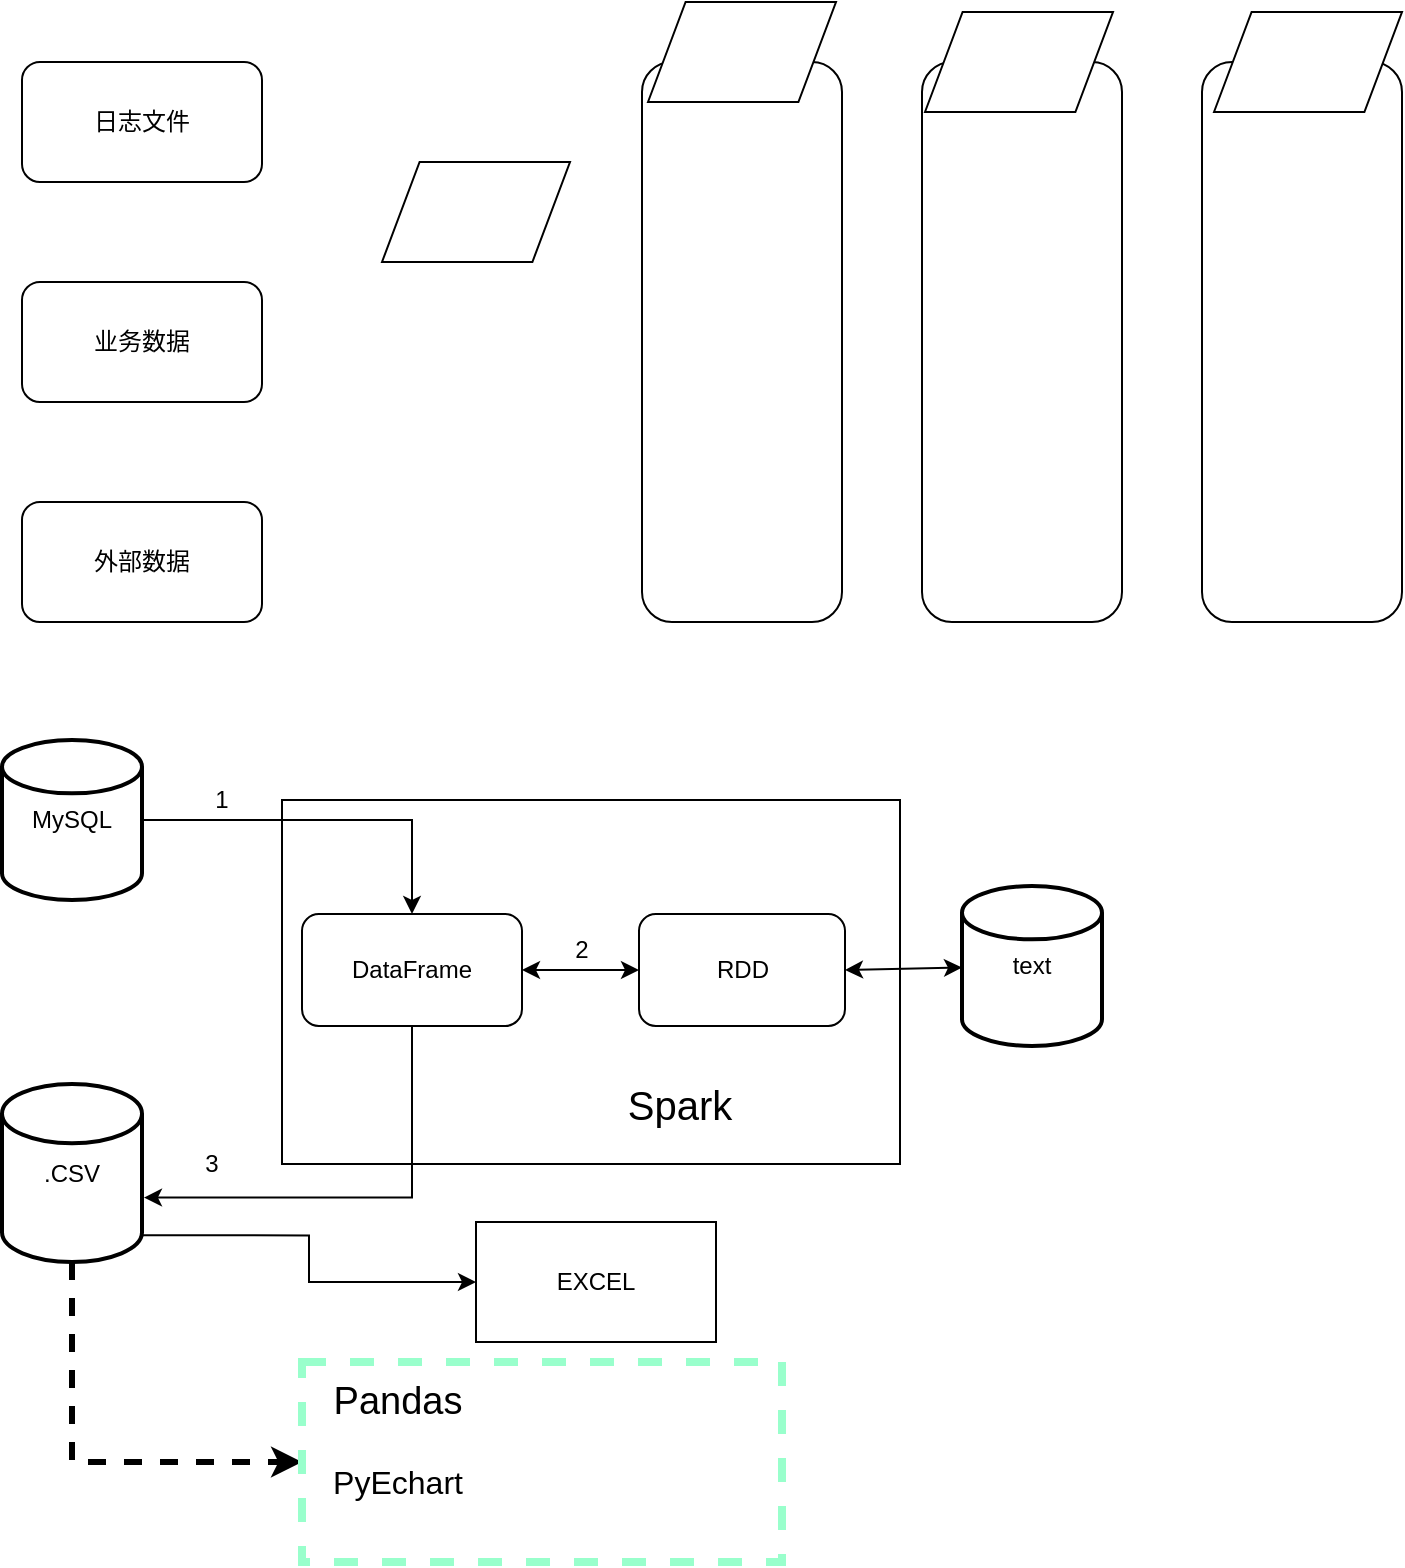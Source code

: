 <mxfile version="12.1.3" type="github" pages="2">
  <diagram id="YPdFFoNSkU-BhggKH9zJ" name="Page-1">
    <mxGraphModel dx="1422" dy="762" grid="1" gridSize="10" guides="1" tooltips="1" connect="1" arrows="1" fold="1" page="1" pageScale="1" pageWidth="827" pageHeight="1169" math="0" shadow="0">
      <root>
        <mxCell id="0"/>
        <mxCell id="1" parent="0"/>
        <mxCell id="L0vpKf_ZIDTtlPEI8eBn-1" value="" style="rounded=0;whiteSpace=wrap;html=1;" parent="1" vertex="1">
          <mxGeometry x="170" y="499" width="309" height="182" as="geometry"/>
        </mxCell>
        <mxCell id="H906i7A97Ch17yFVe4mF-1" value="日志文件" style="rounded=1;whiteSpace=wrap;html=1;" parent="1" vertex="1">
          <mxGeometry x="40" y="130" width="120" height="60" as="geometry"/>
        </mxCell>
        <mxCell id="H906i7A97Ch17yFVe4mF-3" value="业务数据" style="rounded=1;whiteSpace=wrap;html=1;" parent="1" vertex="1">
          <mxGeometry x="40" y="240" width="120" height="60" as="geometry"/>
        </mxCell>
        <mxCell id="H906i7A97Ch17yFVe4mF-4" value="外部数据" style="rounded=1;whiteSpace=wrap;html=1;" parent="1" vertex="1">
          <mxGeometry x="40" y="350" width="120" height="60" as="geometry"/>
        </mxCell>
        <mxCell id="H906i7A97Ch17yFVe4mF-6" value="" style="rounded=1;whiteSpace=wrap;html=1;" parent="1" vertex="1">
          <mxGeometry x="350" y="130" width="100" height="280" as="geometry"/>
        </mxCell>
        <mxCell id="H906i7A97Ch17yFVe4mF-7" value="" style="rounded=1;whiteSpace=wrap;html=1;" parent="1" vertex="1">
          <mxGeometry x="490" y="130" width="100" height="280" as="geometry"/>
        </mxCell>
        <mxCell id="H906i7A97Ch17yFVe4mF-8" value="" style="rounded=1;whiteSpace=wrap;html=1;" parent="1" vertex="1">
          <mxGeometry x="630" y="130" width="100" height="280" as="geometry"/>
        </mxCell>
        <mxCell id="H906i7A97Ch17yFVe4mF-10" value="" style="shape=parallelogram;perimeter=parallelogramPerimeter;whiteSpace=wrap;html=1;" parent="1" vertex="1">
          <mxGeometry x="220" y="180" width="94" height="50" as="geometry"/>
        </mxCell>
        <mxCell id="H906i7A97Ch17yFVe4mF-11" value="" style="shape=parallelogram;perimeter=parallelogramPerimeter;whiteSpace=wrap;html=1;" parent="1" vertex="1">
          <mxGeometry x="353" y="100" width="94" height="50" as="geometry"/>
        </mxCell>
        <mxCell id="H906i7A97Ch17yFVe4mF-12" value="" style="shape=parallelogram;perimeter=parallelogramPerimeter;whiteSpace=wrap;html=1;" parent="1" vertex="1">
          <mxGeometry x="491.5" y="105" width="94" height="50" as="geometry"/>
        </mxCell>
        <mxCell id="H906i7A97Ch17yFVe4mF-13" value="" style="shape=parallelogram;perimeter=parallelogramPerimeter;whiteSpace=wrap;html=1;" parent="1" vertex="1">
          <mxGeometry x="636" y="105" width="94" height="50" as="geometry"/>
        </mxCell>
        <mxCell id="L0vpKf_ZIDTtlPEI8eBn-6" style="edgeStyle=orthogonalEdgeStyle;rounded=0;orthogonalLoop=1;jettySize=auto;html=1;exitX=1;exitY=0.5;exitDx=0;exitDy=0;exitPerimeter=0;entryX=0.5;entryY=0;entryDx=0;entryDy=0;" parent="1" source="vHibd_SFrWm72vj2sDrq-3" target="vHibd_SFrWm72vj2sDrq-4" edge="1">
          <mxGeometry relative="1" as="geometry"/>
        </mxCell>
        <mxCell id="vHibd_SFrWm72vj2sDrq-3" value="MySQL" style="strokeWidth=2;html=1;shape=mxgraph.flowchart.database;whiteSpace=wrap;" parent="1" vertex="1">
          <mxGeometry x="30" y="469" width="70" height="80" as="geometry"/>
        </mxCell>
        <mxCell id="L0vpKf_ZIDTtlPEI8eBn-27" style="edgeStyle=orthogonalEdgeStyle;rounded=0;orthogonalLoop=1;jettySize=auto;html=1;exitX=0.5;exitY=1;exitDx=0;exitDy=0;entryX=1.014;entryY=0.638;entryDx=0;entryDy=0;entryPerimeter=0;" parent="1" source="vHibd_SFrWm72vj2sDrq-4" target="vHibd_SFrWm72vj2sDrq-7" edge="1">
          <mxGeometry relative="1" as="geometry"/>
        </mxCell>
        <mxCell id="vHibd_SFrWm72vj2sDrq-4" value="DataFrame" style="rounded=1;whiteSpace=wrap;html=1;" parent="1" vertex="1">
          <mxGeometry x="180" y="556" width="110" height="56" as="geometry"/>
        </mxCell>
        <mxCell id="vHibd_SFrWm72vj2sDrq-5" value="RDD" style="rounded=1;whiteSpace=wrap;html=1;" parent="1" vertex="1">
          <mxGeometry x="348.5" y="556" width="103" height="56" as="geometry"/>
        </mxCell>
        <mxCell id="L0vpKf_ZIDTtlPEI8eBn-35" style="edgeStyle=orthogonalEdgeStyle;rounded=0;orthogonalLoop=1;jettySize=auto;html=1;entryX=0;entryY=0.5;entryDx=0;entryDy=0;exitX=0.5;exitY=1;exitDx=0;exitDy=0;exitPerimeter=0;dashed=1;strokeWidth=3;" parent="1" source="vHibd_SFrWm72vj2sDrq-7" target="L0vpKf_ZIDTtlPEI8eBn-34" edge="1">
          <mxGeometry relative="1" as="geometry"/>
        </mxCell>
        <mxCell id="L0vpKf_ZIDTtlPEI8eBn-39" style="edgeStyle=orthogonalEdgeStyle;rounded=0;orthogonalLoop=1;jettySize=auto;html=1;exitX=1;exitY=0.85;exitDx=0;exitDy=0;exitPerimeter=0;entryX=0;entryY=0.5;entryDx=0;entryDy=0;strokeWidth=1;" parent="1" source="vHibd_SFrWm72vj2sDrq-7" target="L0vpKf_ZIDTtlPEI8eBn-38" edge="1">
          <mxGeometry relative="1" as="geometry"/>
        </mxCell>
        <mxCell id="vHibd_SFrWm72vj2sDrq-7" value=".CSV" style="strokeWidth=2;html=1;shape=mxgraph.flowchart.database;whiteSpace=wrap;" parent="1" vertex="1">
          <mxGeometry x="30" y="641" width="70" height="89" as="geometry"/>
        </mxCell>
        <mxCell id="vHibd_SFrWm72vj2sDrq-8" value="text" style="strokeWidth=2;html=1;shape=mxgraph.flowchart.database;whiteSpace=wrap;" parent="1" vertex="1">
          <mxGeometry x="510" y="542" width="70" height="80" as="geometry"/>
        </mxCell>
        <mxCell id="vHibd_SFrWm72vj2sDrq-16" value="" style="endArrow=classic;startArrow=classic;html=1;exitX=1;exitY=0.5;exitDx=0;exitDy=0;entryX=0;entryY=0.5;entryDx=0;entryDy=0;" parent="1" source="vHibd_SFrWm72vj2sDrq-4" target="vHibd_SFrWm72vj2sDrq-5" edge="1">
          <mxGeometry width="50" height="50" relative="1" as="geometry">
            <mxPoint x="300" y="690" as="sourcePoint"/>
            <mxPoint x="350" y="640" as="targetPoint"/>
          </mxGeometry>
        </mxCell>
        <mxCell id="vHibd_SFrWm72vj2sDrq-18" value="" style="endArrow=classic;startArrow=classic;html=1;exitX=1;exitY=0.5;exitDx=0;exitDy=0;" parent="1" source="vHibd_SFrWm72vj2sDrq-5" target="vHibd_SFrWm72vj2sDrq-8" edge="1">
          <mxGeometry width="50" height="50" relative="1" as="geometry">
            <mxPoint x="470" y="650" as="sourcePoint"/>
            <mxPoint x="520" y="600" as="targetPoint"/>
          </mxGeometry>
        </mxCell>
        <mxCell id="L0vpKf_ZIDTtlPEI8eBn-2" value="&lt;font style=&quot;font-size: 20px&quot;&gt;Spark&lt;/font&gt;" style="text;html=1;strokeColor=none;fillColor=none;align=center;verticalAlign=middle;whiteSpace=wrap;rounded=0;" parent="1" vertex="1">
          <mxGeometry x="348.5" y="641" width="40" height="20" as="geometry"/>
        </mxCell>
        <mxCell id="L0vpKf_ZIDTtlPEI8eBn-12" value="1" style="text;html=1;strokeColor=none;fillColor=none;align=center;verticalAlign=middle;whiteSpace=wrap;rounded=0;" parent="1" vertex="1">
          <mxGeometry x="120" y="489" width="40" height="20" as="geometry"/>
        </mxCell>
        <mxCell id="L0vpKf_ZIDTtlPEI8eBn-29" value="2" style="text;html=1;strokeColor=none;fillColor=none;align=center;verticalAlign=middle;whiteSpace=wrap;rounded=0;" parent="1" vertex="1">
          <mxGeometry x="299.5" y="564" width="40" height="20" as="geometry"/>
        </mxCell>
        <mxCell id="L0vpKf_ZIDTtlPEI8eBn-30" value="3" style="text;html=1;strokeColor=none;fillColor=none;align=center;verticalAlign=middle;whiteSpace=wrap;rounded=0;" parent="1" vertex="1">
          <mxGeometry x="115" y="671" width="40" height="20" as="geometry"/>
        </mxCell>
        <mxCell id="L0vpKf_ZIDTtlPEI8eBn-34" value="" style="rounded=0;whiteSpace=wrap;html=1;dashed=1;strokeColor=#99FFCC;strokeWidth=4;" parent="1" vertex="1">
          <mxGeometry x="180" y="780" width="240" height="100" as="geometry"/>
        </mxCell>
        <mxCell id="L0vpKf_ZIDTtlPEI8eBn-36" value="&lt;font style=&quot;font-size: 19px&quot;&gt;Pandas&lt;/font&gt;" style="text;html=1;align=center;verticalAlign=middle;whiteSpace=wrap;rounded=0;dashed=1;" parent="1" vertex="1">
          <mxGeometry x="203" y="790" width="50" height="20" as="geometry"/>
        </mxCell>
        <mxCell id="L0vpKf_ZIDTtlPEI8eBn-37" value="&lt;font style=&quot;font-size: 16px&quot;&gt;PyEchart&lt;/font&gt;" style="text;html=1;strokeColor=none;fillColor=none;align=center;verticalAlign=middle;whiteSpace=wrap;rounded=0;dashed=1;" parent="1" vertex="1">
          <mxGeometry x="208" y="830" width="40" height="20" as="geometry"/>
        </mxCell>
        <mxCell id="L0vpKf_ZIDTtlPEI8eBn-38" value="EXCEL" style="rounded=0;whiteSpace=wrap;html=1;strokeColor=#000000;strokeWidth=1;" parent="1" vertex="1">
          <mxGeometry x="267" y="710" width="120" height="60" as="geometry"/>
        </mxCell>
      </root>
    </mxGraphModel>
  </diagram>
  <diagram id="d9pKxJTiTwgIbFAn0aTv" name="Page-2">
    <mxGraphModel dx="1422" dy="1931" grid="1" gridSize="10" guides="1" tooltips="1" connect="1" arrows="1" fold="1" page="1" pageScale="1" pageWidth="827" pageHeight="1169" math="0" shadow="0">
      <root>
        <mxCell id="JYGuztTLeHIkRcILPIlH-0"/>
        <mxCell id="JYGuztTLeHIkRcILPIlH-1" parent="JYGuztTLeHIkRcILPIlH-0"/>
        <mxCell id="JYGuztTLeHIkRcILPIlH-52" value="" style="rounded=0;whiteSpace=wrap;html=1;dashed=1;strokeWidth=4;" vertex="1" parent="JYGuztTLeHIkRcILPIlH-1">
          <mxGeometry x="100" y="-830" width="605" height="430" as="geometry"/>
        </mxCell>
        <mxCell id="JYGuztTLeHIkRcILPIlH-2" style="edgeStyle=orthogonalEdgeStyle;rounded=0;orthogonalLoop=1;jettySize=auto;html=1;exitX=0.5;exitY=1;exitDx=0;exitDy=0;entryX=0.5;entryY=0;entryDx=0;entryDy=0;" edge="1" parent="JYGuztTLeHIkRcILPIlH-1" source="JYGuztTLeHIkRcILPIlH-3" target="JYGuztTLeHIkRcILPIlH-6">
          <mxGeometry relative="1" as="geometry"/>
        </mxCell>
        <mxCell id="JYGuztTLeHIkRcILPIlH-3" value="仪器类型分类" style="rounded=1;whiteSpace=wrap;html=1;fillColor=#dae8fc;strokeColor=#6c8ebf;" vertex="1" parent="JYGuztTLeHIkRcILPIlH-1">
          <mxGeometry x="345" y="-1150" width="120" height="60" as="geometry"/>
        </mxCell>
        <mxCell id="JYGuztTLeHIkRcILPIlH-4" style="edgeStyle=orthogonalEdgeStyle;rounded=0;orthogonalLoop=1;jettySize=auto;html=1;exitX=0.5;exitY=1;exitDx=0;exitDy=0;entryX=0.5;entryY=0;entryDx=0;entryDy=0;" edge="1" parent="JYGuztTLeHIkRcILPIlH-1" source="JYGuztTLeHIkRcILPIlH-6" target="JYGuztTLeHIkRcILPIlH-8">
          <mxGeometry relative="1" as="geometry"/>
        </mxCell>
        <mxCell id="JYGuztTLeHIkRcILPIlH-5" style="edgeStyle=orthogonalEdgeStyle;rounded=0;orthogonalLoop=1;jettySize=auto;html=1;exitX=1;exitY=0.5;exitDx=0;exitDy=0;" edge="1" parent="JYGuztTLeHIkRcILPIlH-1" source="JYGuztTLeHIkRcILPIlH-6" target="JYGuztTLeHIkRcILPIlH-9">
          <mxGeometry relative="1" as="geometry"/>
        </mxCell>
        <mxCell id="JYGuztTLeHIkRcILPIlH-6" value="仪器ID分类" style="rounded=1;whiteSpace=wrap;html=1;fillColor=#dae8fc;strokeColor=#6c8ebf;" vertex="1" parent="JYGuztTLeHIkRcILPIlH-1">
          <mxGeometry x="245" y="-1040" width="120" height="60" as="geometry"/>
        </mxCell>
        <mxCell id="JYGuztTLeHIkRcILPIlH-7" style="edgeStyle=orthogonalEdgeStyle;rounded=0;orthogonalLoop=1;jettySize=auto;html=1;exitX=1;exitY=0.5;exitDx=0;exitDy=0;entryX=0;entryY=0.5;entryDx=0;entryDy=0;" edge="1" parent="JYGuztTLeHIkRcILPIlH-1" source="JYGuztTLeHIkRcILPIlH-8" target="JYGuztTLeHIkRcILPIlH-10">
          <mxGeometry relative="1" as="geometry"/>
        </mxCell>
        <mxCell id="JYGuztTLeHIkRcILPIlH-8" value="测量数据" style="rounded=1;whiteSpace=wrap;html=1;fillColor=#dae8fc;strokeColor=#6c8ebf;" vertex="1" parent="JYGuztTLeHIkRcILPIlH-1">
          <mxGeometry x="175" y="-940" width="120" height="60" as="geometry"/>
        </mxCell>
        <mxCell id="JYGuztTLeHIkRcILPIlH-9" value="同类型仪器对比分析" style="ellipse;whiteSpace=wrap;html=1;fillColor=#fff2cc;strokeColor=#d6b656;" vertex="1" parent="JYGuztTLeHIkRcILPIlH-1">
          <mxGeometry x="484" y="-1050" width="120" height="80" as="geometry"/>
        </mxCell>
        <mxCell id="JYGuztTLeHIkRcILPIlH-10" value="仪器工作数据分析" style="ellipse;whiteSpace=wrap;html=1;fillColor=#fff2cc;strokeColor=#d6b656;" vertex="1" parent="JYGuztTLeHIkRcILPIlH-1">
          <mxGeometry x="395" y="-950" width="120" height="80" as="geometry"/>
        </mxCell>
        <mxCell id="JYGuztTLeHIkRcILPIlH-38" style="edgeStyle=none;rounded=0;orthogonalLoop=1;jettySize=auto;html=1;exitX=0.5;exitY=0;exitDx=0;exitDy=0;entryX=0.269;entryY=1;entryDx=0;entryDy=0;entryPerimeter=0;" edge="1" parent="JYGuztTLeHIkRcILPIlH-1" source="JYGuztTLeHIkRcILPIlH-21" target="JYGuztTLeHIkRcILPIlH-35">
          <mxGeometry relative="1" as="geometry"/>
        </mxCell>
        <mxCell id="JYGuztTLeHIkRcILPIlH-21" value="位置信息" style="rounded=0;whiteSpace=wrap;html=1;fillColor=#dae8fc;strokeColor=#6c8ebf;" vertex="1" parent="JYGuztTLeHIkRcILPIlH-1">
          <mxGeometry x="175" y="-590" width="120" height="60" as="geometry"/>
        </mxCell>
        <mxCell id="JYGuztTLeHIkRcILPIlH-22" value="&lt;span style=&quot;white-space: normal&quot;&gt;仪器上传数据&lt;/span&gt;" style="rounded=0;whiteSpace=wrap;html=1;fillColor=#ffe6cc;strokeColor=#d79b00;" vertex="1" parent="JYGuztTLeHIkRcILPIlH-1">
          <mxGeometry x="154" y="-500" width="490" height="60" as="geometry"/>
        </mxCell>
        <mxCell id="JYGuztTLeHIkRcILPIlH-37" style="edgeStyle=none;rounded=0;orthogonalLoop=1;jettySize=auto;html=1;exitX=0.5;exitY=0;exitDx=0;exitDy=0;entryX=1;entryY=0.5;entryDx=0;entryDy=0;" edge="1" parent="JYGuztTLeHIkRcILPIlH-1" source="JYGuztTLeHIkRcILPIlH-23" target="JYGuztTLeHIkRcILPIlH-34">
          <mxGeometry relative="1" as="geometry"/>
        </mxCell>
        <mxCell id="JYGuztTLeHIkRcILPIlH-23" value="时间信息" style="rounded=0;whiteSpace=wrap;html=1;fillColor=#dae8fc;strokeColor=#6c8ebf;" vertex="1" parent="JYGuztTLeHIkRcILPIlH-1">
          <mxGeometry x="315" y="-590" width="120" height="60" as="geometry"/>
        </mxCell>
        <mxCell id="JYGuztTLeHIkRcILPIlH-36" style="edgeStyle=none;rounded=0;orthogonalLoop=1;jettySize=auto;html=1;exitX=0.25;exitY=0;exitDx=0;exitDy=0;entryX=1;entryY=0.5;entryDx=0;entryDy=0;" edge="1" parent="JYGuztTLeHIkRcILPIlH-1" source="JYGuztTLeHIkRcILPIlH-24" target="JYGuztTLeHIkRcILPIlH-33">
          <mxGeometry relative="1" as="geometry"/>
        </mxCell>
        <mxCell id="JYGuztTLeHIkRcILPIlH-43" style="edgeStyle=none;rounded=0;orthogonalLoop=1;jettySize=auto;html=1;exitX=0.5;exitY=0;exitDx=0;exitDy=0;" edge="1" parent="JYGuztTLeHIkRcILPIlH-1" source="JYGuztTLeHIkRcILPIlH-24" target="JYGuztTLeHIkRcILPIlH-42">
          <mxGeometry relative="1" as="geometry"/>
        </mxCell>
        <mxCell id="JYGuztTLeHIkRcILPIlH-24" value="测量数据信息" style="rounded=0;whiteSpace=wrap;html=1;fillColor=#dae8fc;strokeColor=#6c8ebf;" vertex="1" parent="JYGuztTLeHIkRcILPIlH-1">
          <mxGeometry x="465" y="-590" width="120" height="60" as="geometry"/>
        </mxCell>
        <mxCell id="JYGuztTLeHIkRcILPIlH-32" value="质控管理" style="swimlane;fontStyle=0;childLayout=stackLayout;horizontal=1;startSize=26;horizontalStack=0;resizeParent=1;resizeParentMax=0;resizeLast=0;collapsible=1;marginBottom=0;swimlaneFillColor=#ffffff;align=center;fontSize=14;fillColor=#f5f5f5;strokeColor=#666666;fontColor=#333333;" vertex="1" parent="JYGuztTLeHIkRcILPIlH-1">
          <mxGeometry x="205" y="-760" width="160" height="104" as="geometry"/>
        </mxCell>
        <mxCell id="JYGuztTLeHIkRcILPIlH-33" value="人员打卡" style="text;strokeColor=none;fillColor=none;spacingLeft=4;spacingRight=4;overflow=hidden;rotatable=0;points=[[0,0.5],[1,0.5]];portConstraint=eastwest;fontSize=12;" vertex="1" parent="JYGuztTLeHIkRcILPIlH-32">
          <mxGeometry y="26" width="160" height="26" as="geometry"/>
        </mxCell>
        <mxCell id="JYGuztTLeHIkRcILPIlH-34" value="采样周期，频次" style="text;strokeColor=none;fillColor=none;spacingLeft=4;spacingRight=4;overflow=hidden;rotatable=0;points=[[0,0.5],[1,0.5]];portConstraint=eastwest;fontSize=12;" vertex="1" parent="JYGuztTLeHIkRcILPIlH-32">
          <mxGeometry y="52" width="160" height="26" as="geometry"/>
        </mxCell>
        <mxCell id="JYGuztTLeHIkRcILPIlH-35" value="在位报警" style="text;strokeColor=none;fillColor=none;spacingLeft=4;spacingRight=4;overflow=hidden;rotatable=0;points=[[0,0.5],[1,0.5]];portConstraint=eastwest;fontSize=12;" vertex="1" parent="JYGuztTLeHIkRcILPIlH-32">
          <mxGeometry y="78" width="160" height="26" as="geometry"/>
        </mxCell>
        <mxCell id="JYGuztTLeHIkRcILPIlH-39" value="质量监测" style="swimlane;fontStyle=0;childLayout=stackLayout;horizontal=1;startSize=26;fillColor=#e0e0e0;horizontalStack=0;resizeParent=1;resizeParentMax=0;resizeLast=0;collapsible=1;marginBottom=0;swimlaneFillColor=#ffffff;align=center;fontSize=14;" vertex="1" parent="JYGuztTLeHIkRcILPIlH-1">
          <mxGeometry x="415" y="-760" width="160" height="104" as="geometry"/>
        </mxCell>
        <mxCell id="JYGuztTLeHIkRcILPIlH-40" value="监测区域" style="text;strokeColor=none;fillColor=none;spacingLeft=4;spacingRight=4;overflow=hidden;rotatable=0;points=[[0,0.5],[1,0.5]];portConstraint=eastwest;fontSize=12;" vertex="1" parent="JYGuztTLeHIkRcILPIlH-39">
          <mxGeometry y="26" width="160" height="26" as="geometry"/>
        </mxCell>
        <mxCell id="JYGuztTLeHIkRcILPIlH-41" value="监测污染物" style="text;strokeColor=none;fillColor=none;spacingLeft=4;spacingRight=4;overflow=hidden;rotatable=0;points=[[0,0.5],[1,0.5]];portConstraint=eastwest;fontSize=12;" vertex="1" parent="JYGuztTLeHIkRcILPIlH-39">
          <mxGeometry y="52" width="160" height="26" as="geometry"/>
        </mxCell>
        <mxCell id="JYGuztTLeHIkRcILPIlH-42" value="监测指标" style="text;strokeColor=none;fillColor=none;spacingLeft=4;spacingRight=4;overflow=hidden;rotatable=0;points=[[0,0.5],[1,0.5]];portConstraint=eastwest;fontSize=12;" vertex="1" parent="JYGuztTLeHIkRcILPIlH-39">
          <mxGeometry y="78" width="160" height="26" as="geometry"/>
        </mxCell>
        <mxCell id="JYGuztTLeHIkRcILPIlH-46" value="" style="edgeStyle=none;rounded=0;orthogonalLoop=1;jettySize=auto;html=1;" edge="1" parent="JYGuztTLeHIkRcILPIlH-1" source="JYGuztTLeHIkRcILPIlH-21" target="JYGuztTLeHIkRcILPIlH-40">
          <mxGeometry relative="1" as="geometry"/>
        </mxCell>
        <mxCell id="JYGuztTLeHIkRcILPIlH-59" style="edgeStyle=none;rounded=0;orthogonalLoop=1;jettySize=auto;html=1;exitX=1;exitY=0.5;exitDx=0;exitDy=0;entryX=0;entryY=0.321;entryDx=0;entryDy=0;entryPerimeter=0;" edge="1" parent="JYGuztTLeHIkRcILPIlH-1" source="JYGuztTLeHIkRcILPIlH-54" target="JYGuztTLeHIkRcILPIlH-64">
          <mxGeometry relative="1" as="geometry">
            <mxPoint x="245" y="-276.026" as="targetPoint"/>
          </mxGeometry>
        </mxCell>
        <mxCell id="JYGuztTLeHIkRcILPIlH-54" value="仪器类型，id" style="rounded=0;whiteSpace=wrap;html=1;strokeWidth=1;" vertex="1" parent="JYGuztTLeHIkRcILPIlH-1">
          <mxGeometry x="95" y="-322" width="90" height="53" as="geometry"/>
        </mxCell>
        <mxCell id="JYGuztTLeHIkRcILPIlH-60" style="edgeStyle=none;rounded=0;orthogonalLoop=1;jettySize=auto;html=1;exitX=1;exitY=0.5;exitDx=0;exitDy=0;entryX=0;entryY=0.5;entryDx=0;entryDy=0;entryPerimeter=0;" edge="1" parent="JYGuztTLeHIkRcILPIlH-1" source="JYGuztTLeHIkRcILPIlH-55" target="JYGuztTLeHIkRcILPIlH-64">
          <mxGeometry relative="1" as="geometry">
            <mxPoint x="245" y="-235" as="targetPoint"/>
          </mxGeometry>
        </mxCell>
        <mxCell id="JYGuztTLeHIkRcILPIlH-55" value="时间窗条件" style="rounded=0;whiteSpace=wrap;html=1;strokeWidth=1;" vertex="1" parent="JYGuztTLeHIkRcILPIlH-1">
          <mxGeometry x="93" y="-254.5" width="94" height="40" as="geometry"/>
        </mxCell>
        <mxCell id="JYGuztTLeHIkRcILPIlH-61" style="edgeStyle=none;rounded=0;orthogonalLoop=1;jettySize=auto;html=1;exitX=1;exitY=0.5;exitDx=0;exitDy=0;" edge="1" parent="JYGuztTLeHIkRcILPIlH-1" source="JYGuztTLeHIkRcILPIlH-56" target="JYGuztTLeHIkRcILPIlH-64">
          <mxGeometry relative="1" as="geometry">
            <mxPoint x="245" y="-192.5" as="targetPoint"/>
          </mxGeometry>
        </mxCell>
        <mxCell id="JYGuztTLeHIkRcILPIlH-56" value="经纬度条件" style="rounded=0;whiteSpace=wrap;html=1;strokeWidth=1;" vertex="1" parent="JYGuztTLeHIkRcILPIlH-1">
          <mxGeometry x="90" y="-204.5" width="95" height="40" as="geometry"/>
        </mxCell>
        <mxCell id="JYGuztTLeHIkRcILPIlH-67" value="" style="edgeStyle=none;rounded=0;orthogonalLoop=1;jettySize=auto;html=1;" edge="1" parent="JYGuztTLeHIkRcILPIlH-1" source="JYGuztTLeHIkRcILPIlH-64" target="JYGuztTLeHIkRcILPIlH-66">
          <mxGeometry relative="1" as="geometry"/>
        </mxCell>
        <mxCell id="B7UlKm7U6N_i3LYw3Mub-4" style="edgeStyle=none;rounded=0;orthogonalLoop=1;jettySize=auto;html=1;exitX=0.5;exitY=1;exitDx=0;exitDy=0;exitPerimeter=0;entryX=0.5;entryY=0;entryDx=0;entryDy=0;entryPerimeter=0;" edge="1" parent="JYGuztTLeHIkRcILPIlH-1" source="JYGuztTLeHIkRcILPIlH-64" target="B7UlKm7U6N_i3LYw3Mub-3">
          <mxGeometry relative="1" as="geometry"/>
        </mxCell>
        <mxCell id="JYGuztTLeHIkRcILPIlH-64" value="仪器上传的数据" style="strokeWidth=2;html=1;shape=mxgraph.flowchart.database;whiteSpace=wrap;" vertex="1" parent="JYGuztTLeHIkRcILPIlH-1">
          <mxGeometry x="255" y="-322" width="140" height="170" as="geometry"/>
        </mxCell>
        <mxCell id="JYGuztTLeHIkRcILPIlH-71" style="edgeStyle=none;rounded=0;orthogonalLoop=1;jettySize=auto;html=1;exitX=1;exitY=0.5;exitDx=0;exitDy=0;exitPerimeter=0;" edge="1" parent="JYGuztTLeHIkRcILPIlH-1" source="JYGuztTLeHIkRcILPIlH-66" target="JYGuztTLeHIkRcILPIlH-70">
          <mxGeometry relative="1" as="geometry"/>
        </mxCell>
        <mxCell id="JYGuztTLeHIkRcILPIlH-66" value="&lt;span style=&quot;white-space: normal&quot;&gt;时序的仪器测量数据&lt;/span&gt;" style="strokeWidth=2;html=1;shape=mxgraph.flowchart.direct_data;whiteSpace=wrap;" vertex="1" parent="JYGuztTLeHIkRcILPIlH-1">
          <mxGeometry x="445" y="-264.5" width="100" height="60" as="geometry"/>
        </mxCell>
        <mxCell id="JYGuztTLeHIkRcILPIlH-70" value="&lt;span style=&quot;white-space: normal&quot;&gt;赋予应用含义，然后用于显示&lt;/span&gt;" style="rounded=1;whiteSpace=wrap;html=1;strokeWidth=1;" vertex="1" parent="JYGuztTLeHIkRcILPIlH-1">
          <mxGeometry x="595" y="-267" width="120" height="60" as="geometry"/>
        </mxCell>
        <mxCell id="B7UlKm7U6N_i3LYw3Mub-0" value="应用库" style="strokeWidth=2;html=1;shape=mxgraph.flowchart.database;whiteSpace=wrap;" vertex="1" parent="JYGuztTLeHIkRcILPIlH-1">
          <mxGeometry x="430" y="-150" width="65" height="62" as="geometry"/>
        </mxCell>
        <mxCell id="B7UlKm7U6N_i3LYw3Mub-6" style="edgeStyle=none;rounded=0;orthogonalLoop=1;jettySize=auto;html=1;exitX=1;exitY=0.5;exitDx=0;exitDy=0;exitPerimeter=0;entryX=0;entryY=0.5;entryDx=0;entryDy=0;entryPerimeter=0;" edge="1" parent="JYGuztTLeHIkRcILPIlH-1" source="B7UlKm7U6N_i3LYw3Mub-3" target="B7UlKm7U6N_i3LYw3Mub-0">
          <mxGeometry relative="1" as="geometry"/>
        </mxCell>
        <mxCell id="B7UlKm7U6N_i3LYw3Mub-7" style="edgeStyle=none;rounded=0;orthogonalLoop=1;jettySize=auto;html=1;exitX=1;exitY=0.5;exitDx=0;exitDy=0;exitPerimeter=0;entryX=0;entryY=0.5;entryDx=0;entryDy=0;entryPerimeter=0;" edge="1" parent="JYGuztTLeHIkRcILPIlH-1" source="B7UlKm7U6N_i3LYw3Mub-3" target="B7UlKm7U6N_i3LYw3Mub-8">
          <mxGeometry relative="1" as="geometry">
            <mxPoint x="435" y="-50" as="targetPoint"/>
          </mxGeometry>
        </mxCell>
        <mxCell id="B7UlKm7U6N_i3LYw3Mub-3" value="分时间。类型，地域，数据解析清洗" style="strokeWidth=2;html=1;shape=mxgraph.flowchart.direct_data;whiteSpace=wrap;" vertex="1" parent="JYGuztTLeHIkRcILPIlH-1">
          <mxGeometry x="205" y="-110" width="115" height="70" as="geometry"/>
        </mxCell>
        <mxCell id="B7UlKm7U6N_i3LYw3Mub-8" value="分许查询库" style="strokeWidth=2;html=1;shape=mxgraph.flowchart.database;whiteSpace=wrap;" vertex="1" parent="JYGuztTLeHIkRcILPIlH-1">
          <mxGeometry x="432.5" y="-80" width="60" height="60" as="geometry"/>
        </mxCell>
      </root>
    </mxGraphModel>
  </diagram>
</mxfile>
